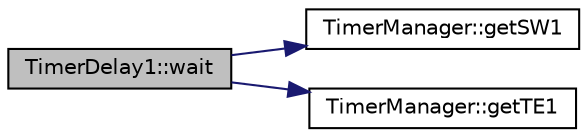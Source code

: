 digraph G
{
  edge [fontname="Helvetica",fontsize="10",labelfontname="Helvetica",labelfontsize="10"];
  node [fontname="Helvetica",fontsize="10",shape=record];
  rankdir=LR;
  Node1 [label="TimerDelay1::wait",height=0.2,width=0.4,color="black", fillcolor="grey75", style="filled" fontcolor="black"];
  Node1 -> Node2 [color="midnightblue",fontsize="10",style="solid",fontname="Helvetica"];
  Node2 [label="TimerManager::getSW1",height=0.2,width=0.4,color="black", fillcolor="white", style="filled",URL="$class_timer_manager.html#a677e70a7ea9b2aa40d1362ce98e0a1f2"];
  Node1 -> Node3 [color="midnightblue",fontsize="10",style="solid",fontname="Helvetica"];
  Node3 [label="TimerManager::getTE1",height=0.2,width=0.4,color="black", fillcolor="white", style="filled",URL="$class_timer_manager.html#a1ade1eb2e2963c0b454dcb2dc74a1622"];
}
